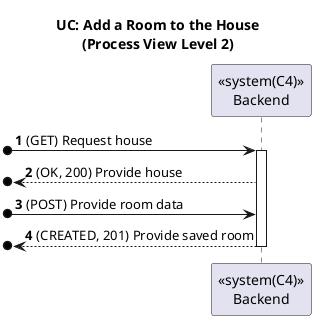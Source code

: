 @startuml

title UC: Add a Room to the House\n(Process View Level 2)
autonumber

participant "<<system(C4)>>\nBackend" as BE

[o-> BE: (GET) Request house
activate BE
[o<-- BE: (OK, 200) Provide house
[o-> BE: (POST) Provide room data
[o<--BE: (CREATED, 201) Provide saved room
deactivate BE

@enduml
